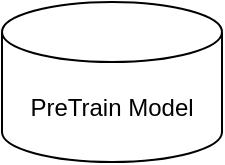 <mxfile version="20.8.0" type="github">
  <diagram id="IC2Bc2YDTn_orlY3gVy7" name="Page-1">
    <mxGraphModel dx="2074" dy="1156" grid="1" gridSize="10" guides="1" tooltips="1" connect="1" arrows="1" fold="1" page="1" pageScale="1" pageWidth="850" pageHeight="1100" math="0" shadow="0">
      <root>
        <mxCell id="0" />
        <mxCell id="1" parent="0" />
        <mxCell id="IaT58pX7qaSOxxeMn-WW-1" value="PreTrain Model" style="shape=cylinder3;whiteSpace=wrap;html=1;boundedLbl=1;backgroundOutline=1;size=15;" vertex="1" parent="1">
          <mxGeometry x="110" y="420" width="110" height="80" as="geometry" />
        </mxCell>
      </root>
    </mxGraphModel>
  </diagram>
</mxfile>

